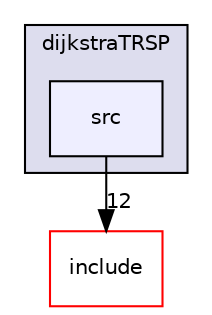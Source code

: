 digraph "/home/vicky/pgrouting/pgrouting/pgrouting/src/dijkstraTRSP/src" {
  compound=true
  node [ fontsize="10", fontname="Helvetica"];
  edge [ labelfontsize="10", labelfontname="Helvetica"];
  subgraph clusterdir_6d52892230f406acf536b76cd747a045 {
    graph [ bgcolor="#ddddee", pencolor="black", label="dijkstraTRSP" fontname="Helvetica", fontsize="10", URL="dir_6d52892230f406acf536b76cd747a045.html"]
  dir_a580a254cae11fbc0ba7dc2b6c07a1c8 [shape=box, label="src", style="filled", fillcolor="#eeeeff", pencolor="black", URL="dir_a580a254cae11fbc0ba7dc2b6c07a1c8.html"];
  }
  dir_d44c64559bbebec7f509842c48db8b23 [shape=box label="include" fillcolor="white" style="filled" color="red" URL="dir_d44c64559bbebec7f509842c48db8b23.html"];
  dir_a580a254cae11fbc0ba7dc2b6c07a1c8->dir_d44c64559bbebec7f509842c48db8b23 [headlabel="12", labeldistance=1.5 headhref="dir_000053_000000.html"];
}
